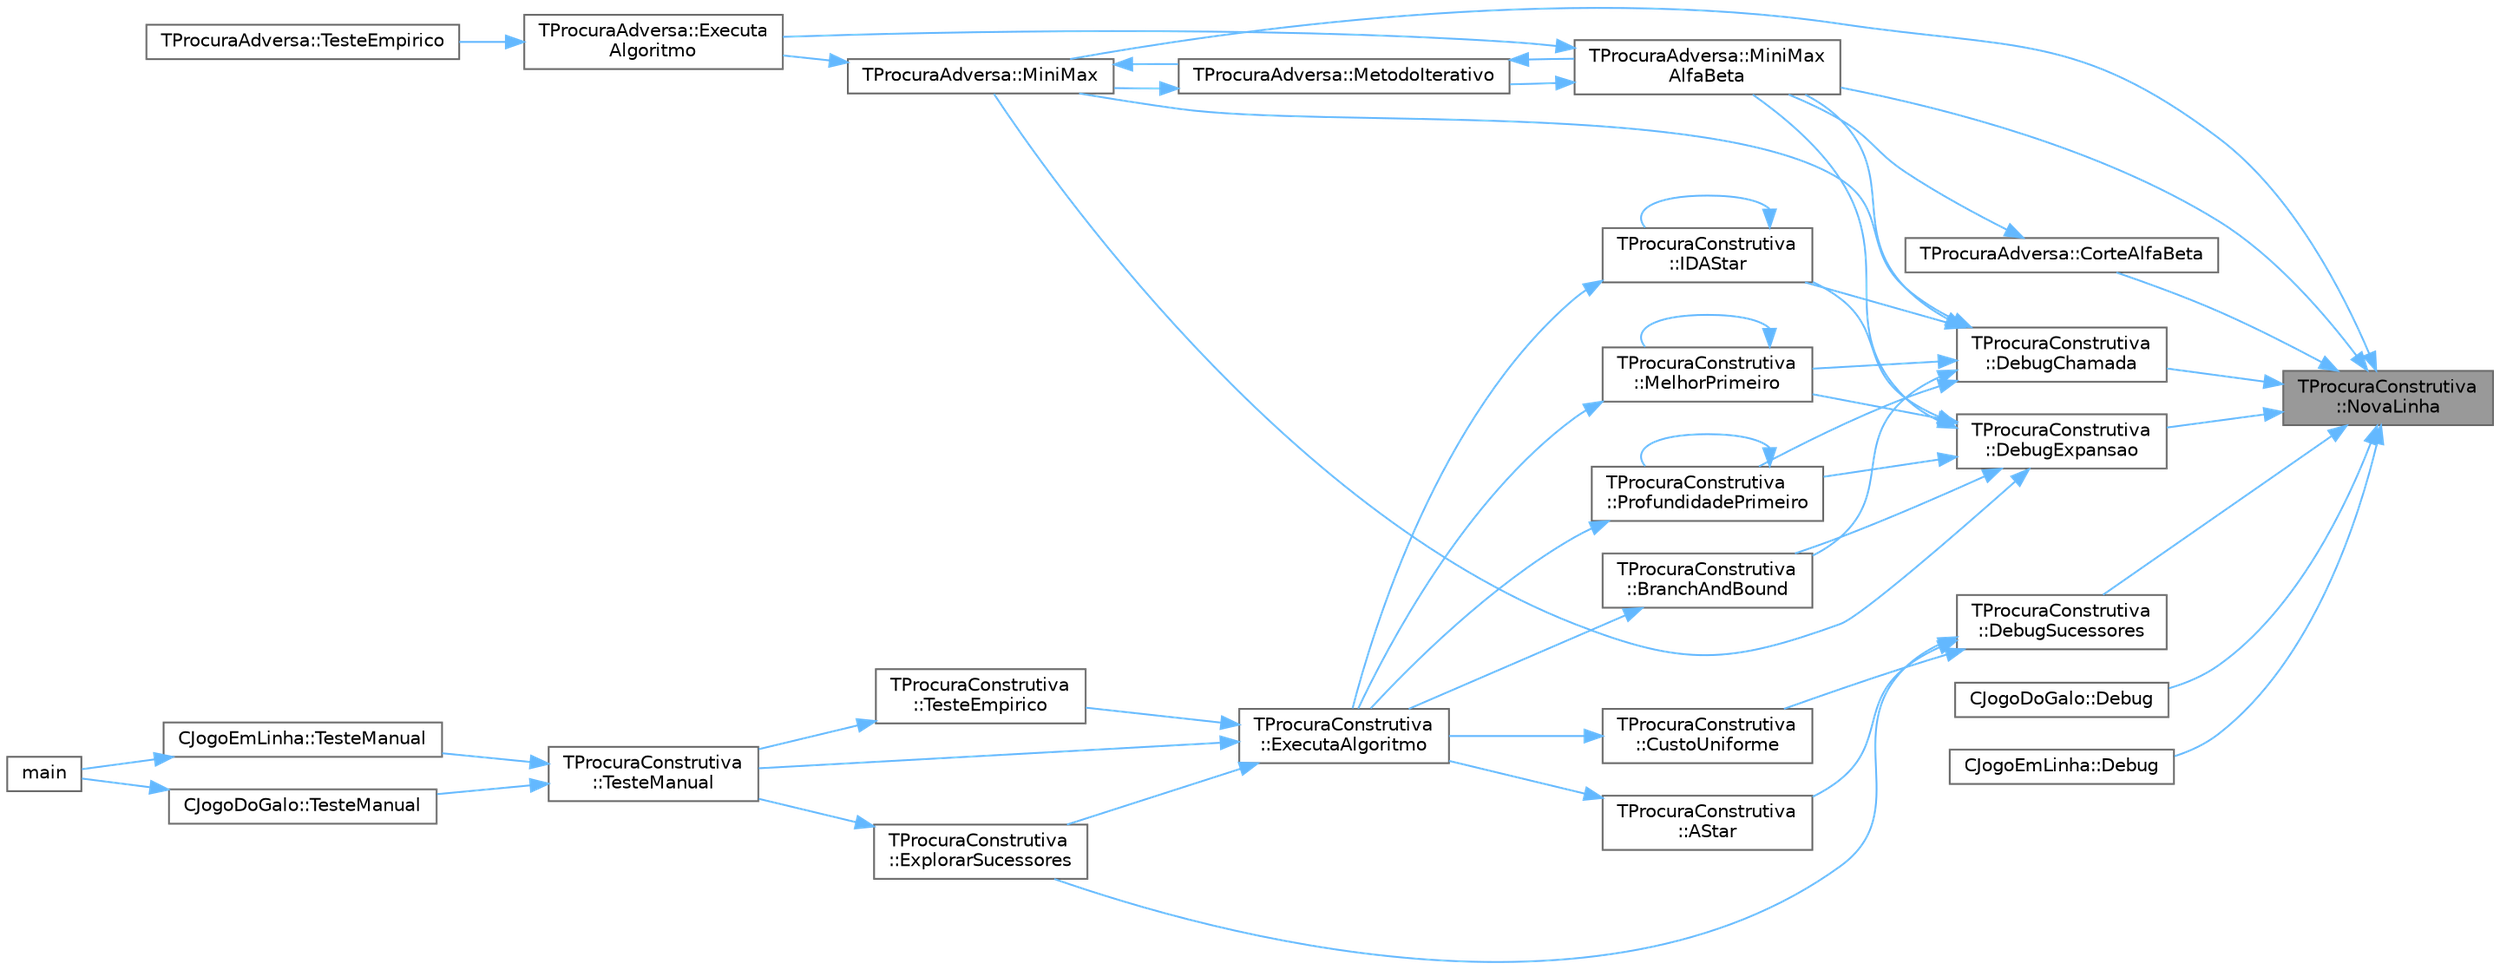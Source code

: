 digraph "TProcuraConstrutiva::NovaLinha"
{
 // LATEX_PDF_SIZE
  bgcolor="transparent";
  edge [fontname=Helvetica,fontsize=10,labelfontname=Helvetica,labelfontsize=10];
  node [fontname=Helvetica,fontsize=10,shape=box,height=0.2,width=0.4];
  rankdir="RL";
  Node1 [id="Node000001",label="TProcuraConstrutiva\l::NovaLinha",height=0.2,width=0.4,color="gray40", fillcolor="grey60", style="filled", fontcolor="black",tooltip=" "];
  Node1 -> Node2 [id="edge50_Node000001_Node000002",dir="back",color="steelblue1",style="solid",tooltip=" "];
  Node2 [id="Node000002",label="TProcuraAdversa::CorteAlfaBeta",height=0.2,width=0.4,color="grey40", fillcolor="white", style="filled",URL="$classTProcuraAdversa.html#a816a0a735f6f4379338a330e0ff19fa5",tooltip="verifica se há um corte alfa/beta, atualizando alfa e beta"];
  Node2 -> Node3 [id="edge51_Node000002_Node000003",dir="back",color="steelblue1",style="solid",tooltip=" "];
  Node3 [id="Node000003",label="TProcuraAdversa::MiniMax\lAlfaBeta",height=0.2,width=0.4,color="grey40", fillcolor="white", style="filled",URL="$classTProcuraAdversa.html#adb3f857b1c8b3ee26682e335dc6ed601",tooltip="retorna o valor do estado actual, apos procura de profundidade nivel. Idêntico a MiniMax"];
  Node3 -> Node4 [id="edge52_Node000003_Node000004",dir="back",color="steelblue1",style="solid",tooltip=" "];
  Node4 [id="Node000004",label="TProcuraAdversa::Executa\lAlgoritmo",height=0.2,width=0.4,color="grey40", fillcolor="white", style="filled",URL="$classTProcuraAdversa.html#aff6f48defaa10c14d160ac3990fd029b",tooltip="Executa o algoritmo com os parametros atuais."];
  Node4 -> Node5 [id="edge53_Node000004_Node000005",dir="back",color="steelblue1",style="solid",tooltip=" "];
  Node5 [id="Node000005",label="TProcuraAdversa::TesteEmpirico",height=0.2,width=0.4,color="grey40", fillcolor="white", style="filled",URL="$classTProcuraAdversa.html#ae849ba1f915dc5e0875faa281ba4bdbb",tooltip="Executa testes empíricos, em todas as configurações guardadas, nas instâncias selecionadas."];
  Node3 -> Node6 [id="edge54_Node000003_Node000006",dir="back",color="steelblue1",style="solid",tooltip=" "];
  Node6 [id="Node000006",label="TProcuraAdversa::MetodoIterativo",height=0.2,width=0.4,color="grey40", fillcolor="white", style="filled",URL="$classTProcuraAdversa.html#a7c4153974c32753901326271fee90197",tooltip="iteração, aumentando o nível progressivamente"];
  Node6 -> Node7 [id="edge55_Node000006_Node000007",dir="back",color="steelblue1",style="solid",tooltip=" "];
  Node7 [id="Node000007",label="TProcuraAdversa::MiniMax",height=0.2,width=0.4,color="grey40", fillcolor="white", style="filled",URL="$classTProcuraAdversa.html#a4d8542bcb03f17da8aa3038384104f24",tooltip="retorna o valor do estado actual, apos procura de profundidade nivel"];
  Node7 -> Node4 [id="edge56_Node000007_Node000004",dir="back",color="steelblue1",style="solid",tooltip=" "];
  Node7 -> Node6 [id="edge57_Node000007_Node000006",dir="back",color="steelblue1",style="solid",tooltip=" "];
  Node6 -> Node3 [id="edge58_Node000006_Node000003",dir="back",color="steelblue1",style="solid",tooltip=" "];
  Node1 -> Node8 [id="edge59_Node000001_Node000008",dir="back",color="steelblue1",style="solid",tooltip=" "];
  Node8 [id="Node000008",label="CJogoDoGalo::Debug",height=0.2,width=0.4,color="grey40", fillcolor="white", style="filled",URL="$classCJogoDoGalo.html#a16f33d5fa4e812d39b3e643ce0abf3c3",tooltip="Mostra o estado no ecrã, para debug."];
  Node1 -> Node9 [id="edge60_Node000001_Node000009",dir="back",color="steelblue1",style="solid",tooltip=" "];
  Node9 [id="Node000009",label="CJogoEmLinha::Debug",height=0.2,width=0.4,color="grey40", fillcolor="white", style="filled",URL="$classCJogoEmLinha.html#a241f3198f804b6e0003a45fe2d11100a",tooltip="Mostra o estado no ecrã, para debug."];
  Node1 -> Node10 [id="edge61_Node000001_Node000010",dir="back",color="steelblue1",style="solid",tooltip=" "];
  Node10 [id="Node000010",label="TProcuraConstrutiva\l::DebugChamada",height=0.2,width=0.4,color="grey40", fillcolor="white", style="filled",URL="$classTProcuraConstrutiva.html#a6962c0cf7350a211ae74b00768d9c232",tooltip=" "];
  Node10 -> Node11 [id="edge62_Node000010_Node000011",dir="back",color="steelblue1",style="solid",tooltip=" "];
  Node11 [id="Node000011",label="TProcuraConstrutiva\l::BranchAndBound",height=0.2,width=0.4,color="grey40", fillcolor="white", style="filled",URL="$group__ProcurasInformadas.html#gafe804dbf6cabda9e627500c2d4f8aafd",tooltip="Executa o algoritmo Branch-and-Bound, um algoritmo informado."];
  Node11 -> Node12 [id="edge63_Node000011_Node000012",dir="back",color="steelblue1",style="solid",tooltip=" "];
  Node12 [id="Node000012",label="TProcuraConstrutiva\l::ExecutaAlgoritmo",height=0.2,width=0.4,color="grey40", fillcolor="white", style="filled",URL="$group__RedefinicaoOpcional.html#gae52871eb18c8ae656a2174acf43b3bb3",tooltip="Executa o algoritmo com os parametros atuais."];
  Node12 -> Node13 [id="edge64_Node000012_Node000013",dir="back",color="steelblue1",style="solid",tooltip=" "];
  Node13 [id="Node000013",label="TProcuraConstrutiva\l::ExplorarSucessores",height=0.2,width=0.4,color="grey40", fillcolor="white", style="filled",URL="$classTProcuraConstrutiva.html#ab5639efca5e48b564a8bdd9ec23a8955",tooltip=" "];
  Node13 -> Node14 [id="edge65_Node000013_Node000014",dir="back",color="steelblue1",style="solid",tooltip=" "];
  Node14 [id="Node000014",label="TProcuraConstrutiva\l::TesteManual",height=0.2,width=0.4,color="grey40", fillcolor="white", style="filled",URL="$group__RedefinicaoMandatoria.html#ga843a501e25cbaff7eb51d8d29995be3a",tooltip="Inicializa a interação com o utilizador."];
  Node14 -> Node15 [id="edge66_Node000014_Node000015",dir="back",color="steelblue1",style="solid",tooltip=" "];
  Node15 [id="Node000015",label="CJogoDoGalo::TesteManual",height=0.2,width=0.4,color="grey40", fillcolor="white", style="filled",URL="$classCJogoDoGalo.html#a113984a3801a93ebce61e0a700a413ab",tooltip="Inicializa a interação com o utilizador."];
  Node15 -> Node16 [id="edge67_Node000015_Node000016",dir="back",color="steelblue1",style="solid",tooltip=" "];
  Node16 [id="Node000016",label="main",height=0.2,width=0.4,color="grey40", fillcolor="white", style="filled",URL="$teste_8cpp.html#a0ddf1224851353fc92bfbff6f499fa97",tooltip=" "];
  Node14 -> Node17 [id="edge68_Node000014_Node000017",dir="back",color="steelblue1",style="solid",tooltip=" "];
  Node17 [id="Node000017",label="CJogoEmLinha::TesteManual",height=0.2,width=0.4,color="grey40", fillcolor="white", style="filled",URL="$classCJogoEmLinha.html#ad289e94136b44c9e3e942acf64ff0449",tooltip="Inicializa a interação com o utilizador."];
  Node17 -> Node16 [id="edge69_Node000017_Node000016",dir="back",color="steelblue1",style="solid",tooltip=" "];
  Node12 -> Node18 [id="edge70_Node000012_Node000018",dir="back",color="steelblue1",style="solid",tooltip=" "];
  Node18 [id="Node000018",label="TProcuraConstrutiva\l::TesteEmpirico",height=0.2,width=0.4,color="grey40", fillcolor="white", style="filled",URL="$group__RedefinicaoOpcional.html#gab2fca28035f165ce7c1d40acbfc8c971",tooltip="Executa testes empíricos, em todas as configurações guardadas, nas instâncias selecionadas."];
  Node18 -> Node14 [id="edge71_Node000018_Node000014",dir="back",color="steelblue1",style="solid",tooltip=" "];
  Node12 -> Node14 [id="edge72_Node000012_Node000014",dir="back",color="steelblue1",style="solid",tooltip=" "];
  Node10 -> Node19 [id="edge73_Node000010_Node000019",dir="back",color="steelblue1",style="solid",tooltip=" "];
  Node19 [id="Node000019",label="TProcuraConstrutiva\l::IDAStar",height=0.2,width=0.4,color="grey40", fillcolor="white", style="filled",URL="$group__ProcurasInformadas.html#gae77f9608e7988052377d7025bee7c4e8",tooltip="Executa a procura IDA*, algoritmo informado."];
  Node19 -> Node12 [id="edge74_Node000019_Node000012",dir="back",color="steelblue1",style="solid",tooltip=" "];
  Node19 -> Node19 [id="edge75_Node000019_Node000019",dir="back",color="steelblue1",style="solid",tooltip=" "];
  Node10 -> Node20 [id="edge76_Node000010_Node000020",dir="back",color="steelblue1",style="solid",tooltip=" "];
  Node20 [id="Node000020",label="TProcuraConstrutiva\l::MelhorPrimeiro",height=0.2,width=0.4,color="grey40", fillcolor="white", style="filled",URL="$group__ProcurasInformadas.html#gaebb84182343041bc276e4ceceb4b13aa",tooltip="Executa a procura melhor primeiro, algoritmo informado."];
  Node20 -> Node12 [id="edge77_Node000020_Node000012",dir="back",color="steelblue1",style="solid",tooltip=" "];
  Node20 -> Node20 [id="edge78_Node000020_Node000020",dir="back",color="steelblue1",style="solid",tooltip=" "];
  Node10 -> Node7 [id="edge79_Node000010_Node000007",dir="back",color="steelblue1",style="solid",tooltip=" "];
  Node10 -> Node3 [id="edge80_Node000010_Node000003",dir="back",color="steelblue1",style="solid",tooltip=" "];
  Node10 -> Node21 [id="edge81_Node000010_Node000021",dir="back",color="steelblue1",style="solid",tooltip=" "];
  Node21 [id="Node000021",label="TProcuraConstrutiva\l::ProfundidadePrimeiro",height=0.2,width=0.4,color="grey40", fillcolor="white", style="filled",URL="$group__ProcurasCegas.html#gaf00d9776f6b25d56138efb6725b86228",tooltip="Executa a procura em profundidade primeiro, algoritmo cego."];
  Node21 -> Node12 [id="edge82_Node000021_Node000012",dir="back",color="steelblue1",style="solid",tooltip=" "];
  Node21 -> Node21 [id="edge83_Node000021_Node000021",dir="back",color="steelblue1",style="solid",tooltip=" "];
  Node1 -> Node22 [id="edge84_Node000001_Node000022",dir="back",color="steelblue1",style="solid",tooltip=" "];
  Node22 [id="Node000022",label="TProcuraConstrutiva\l::DebugExpansao",height=0.2,width=0.4,color="grey40", fillcolor="white", style="filled",URL="$classTProcuraConstrutiva.html#ad02feccb0f347d9a475ed1b883cc12aa",tooltip=" "];
  Node22 -> Node11 [id="edge85_Node000022_Node000011",dir="back",color="steelblue1",style="solid",tooltip=" "];
  Node22 -> Node19 [id="edge86_Node000022_Node000019",dir="back",color="steelblue1",style="solid",tooltip=" "];
  Node22 -> Node20 [id="edge87_Node000022_Node000020",dir="back",color="steelblue1",style="solid",tooltip=" "];
  Node22 -> Node7 [id="edge88_Node000022_Node000007",dir="back",color="steelblue1",style="solid",tooltip=" "];
  Node22 -> Node3 [id="edge89_Node000022_Node000003",dir="back",color="steelblue1",style="solid",tooltip=" "];
  Node22 -> Node21 [id="edge90_Node000022_Node000021",dir="back",color="steelblue1",style="solid",tooltip=" "];
  Node1 -> Node23 [id="edge91_Node000001_Node000023",dir="back",color="steelblue1",style="solid",tooltip=" "];
  Node23 [id="Node000023",label="TProcuraConstrutiva\l::DebugSucessores",height=0.2,width=0.4,color="grey40", fillcolor="white", style="filled",URL="$classTProcuraConstrutiva.html#a08aa14ddc895426b2ce3df4d763cbbd7",tooltip=" "];
  Node23 -> Node24 [id="edge92_Node000023_Node000024",dir="back",color="steelblue1",style="solid",tooltip=" "];
  Node24 [id="Node000024",label="TProcuraConstrutiva\l::AStar",height=0.2,width=0.4,color="grey40", fillcolor="white", style="filled",URL="$group__ProcurasInformadas.html#ga37dd78e1a9a6742700728135f81964b4",tooltip="Executa a procura A*, algoritmo informado."];
  Node24 -> Node12 [id="edge93_Node000024_Node000012",dir="back",color="steelblue1",style="solid",tooltip=" "];
  Node23 -> Node25 [id="edge94_Node000023_Node000025",dir="back",color="steelblue1",style="solid",tooltip=" "];
  Node25 [id="Node000025",label="TProcuraConstrutiva\l::CustoUniforme",height=0.2,width=0.4,color="grey40", fillcolor="white", style="filled",URL="$group__ProcurasCegas.html#ga2343fafdecfd55b69c0ffb71e8f9426b",tooltip="Executa a procura por custo uniforme, algoritmo cego."];
  Node25 -> Node12 [id="edge95_Node000025_Node000012",dir="back",color="steelblue1",style="solid",tooltip=" "];
  Node23 -> Node13 [id="edge96_Node000023_Node000013",dir="back",color="steelblue1",style="solid",tooltip=" "];
  Node1 -> Node7 [id="edge97_Node000001_Node000007",dir="back",color="steelblue1",style="solid",tooltip=" "];
  Node1 -> Node3 [id="edge98_Node000001_Node000003",dir="back",color="steelblue1",style="solid",tooltip=" "];
}
